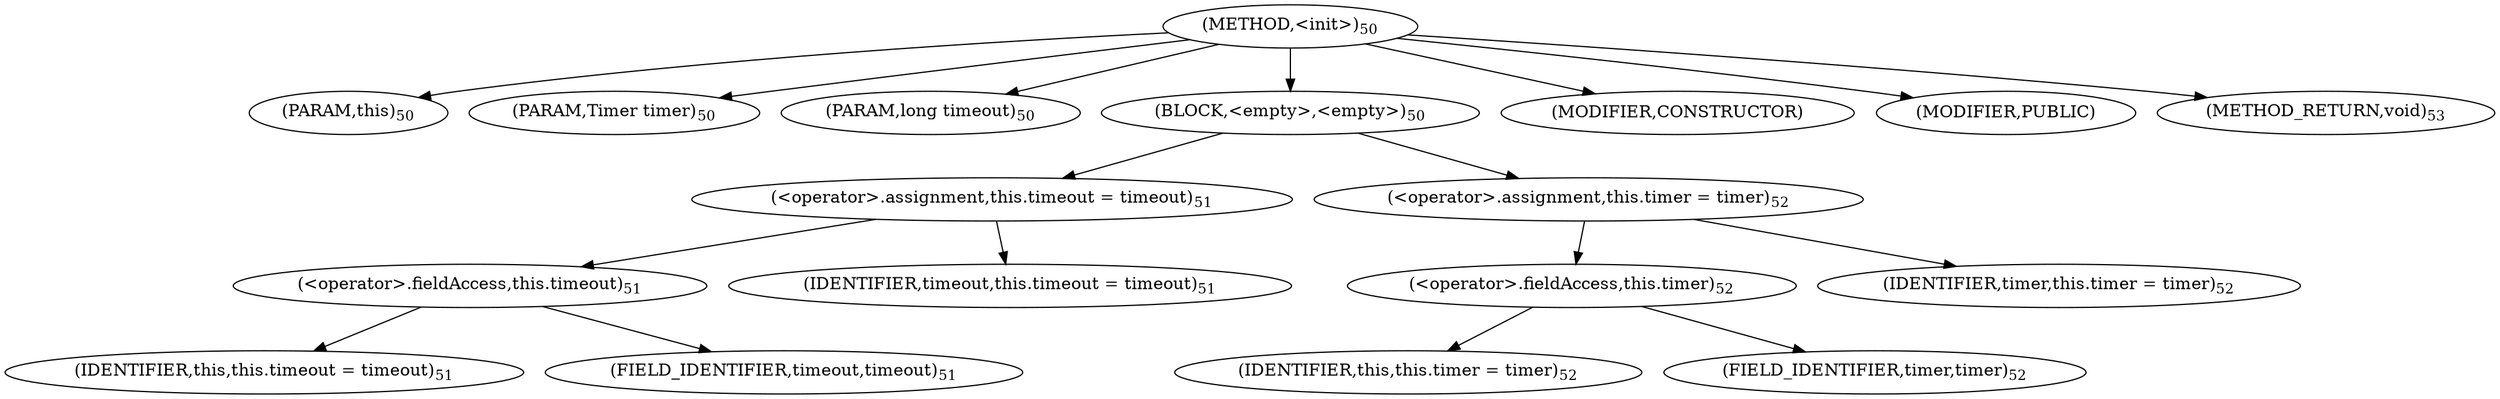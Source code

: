 digraph "&lt;init&gt;" {  
"26" [label = <(METHOD,&lt;init&gt;)<SUB>50</SUB>> ]
"4" [label = <(PARAM,this)<SUB>50</SUB>> ]
"27" [label = <(PARAM,Timer timer)<SUB>50</SUB>> ]
"28" [label = <(PARAM,long timeout)<SUB>50</SUB>> ]
"29" [label = <(BLOCK,&lt;empty&gt;,&lt;empty&gt;)<SUB>50</SUB>> ]
"30" [label = <(&lt;operator&gt;.assignment,this.timeout = timeout)<SUB>51</SUB>> ]
"31" [label = <(&lt;operator&gt;.fieldAccess,this.timeout)<SUB>51</SUB>> ]
"3" [label = <(IDENTIFIER,this,this.timeout = timeout)<SUB>51</SUB>> ]
"32" [label = <(FIELD_IDENTIFIER,timeout,timeout)<SUB>51</SUB>> ]
"33" [label = <(IDENTIFIER,timeout,this.timeout = timeout)<SUB>51</SUB>> ]
"34" [label = <(&lt;operator&gt;.assignment,this.timer = timer)<SUB>52</SUB>> ]
"35" [label = <(&lt;operator&gt;.fieldAccess,this.timer)<SUB>52</SUB>> ]
"5" [label = <(IDENTIFIER,this,this.timer = timer)<SUB>52</SUB>> ]
"36" [label = <(FIELD_IDENTIFIER,timer,timer)<SUB>52</SUB>> ]
"37" [label = <(IDENTIFIER,timer,this.timer = timer)<SUB>52</SUB>> ]
"38" [label = <(MODIFIER,CONSTRUCTOR)> ]
"39" [label = <(MODIFIER,PUBLIC)> ]
"40" [label = <(METHOD_RETURN,void)<SUB>53</SUB>> ]
  "26" -> "4" 
  "26" -> "27" 
  "26" -> "28" 
  "26" -> "29" 
  "26" -> "38" 
  "26" -> "39" 
  "26" -> "40" 
  "29" -> "30" 
  "29" -> "34" 
  "30" -> "31" 
  "30" -> "33" 
  "31" -> "3" 
  "31" -> "32" 
  "34" -> "35" 
  "34" -> "37" 
  "35" -> "5" 
  "35" -> "36" 
}
